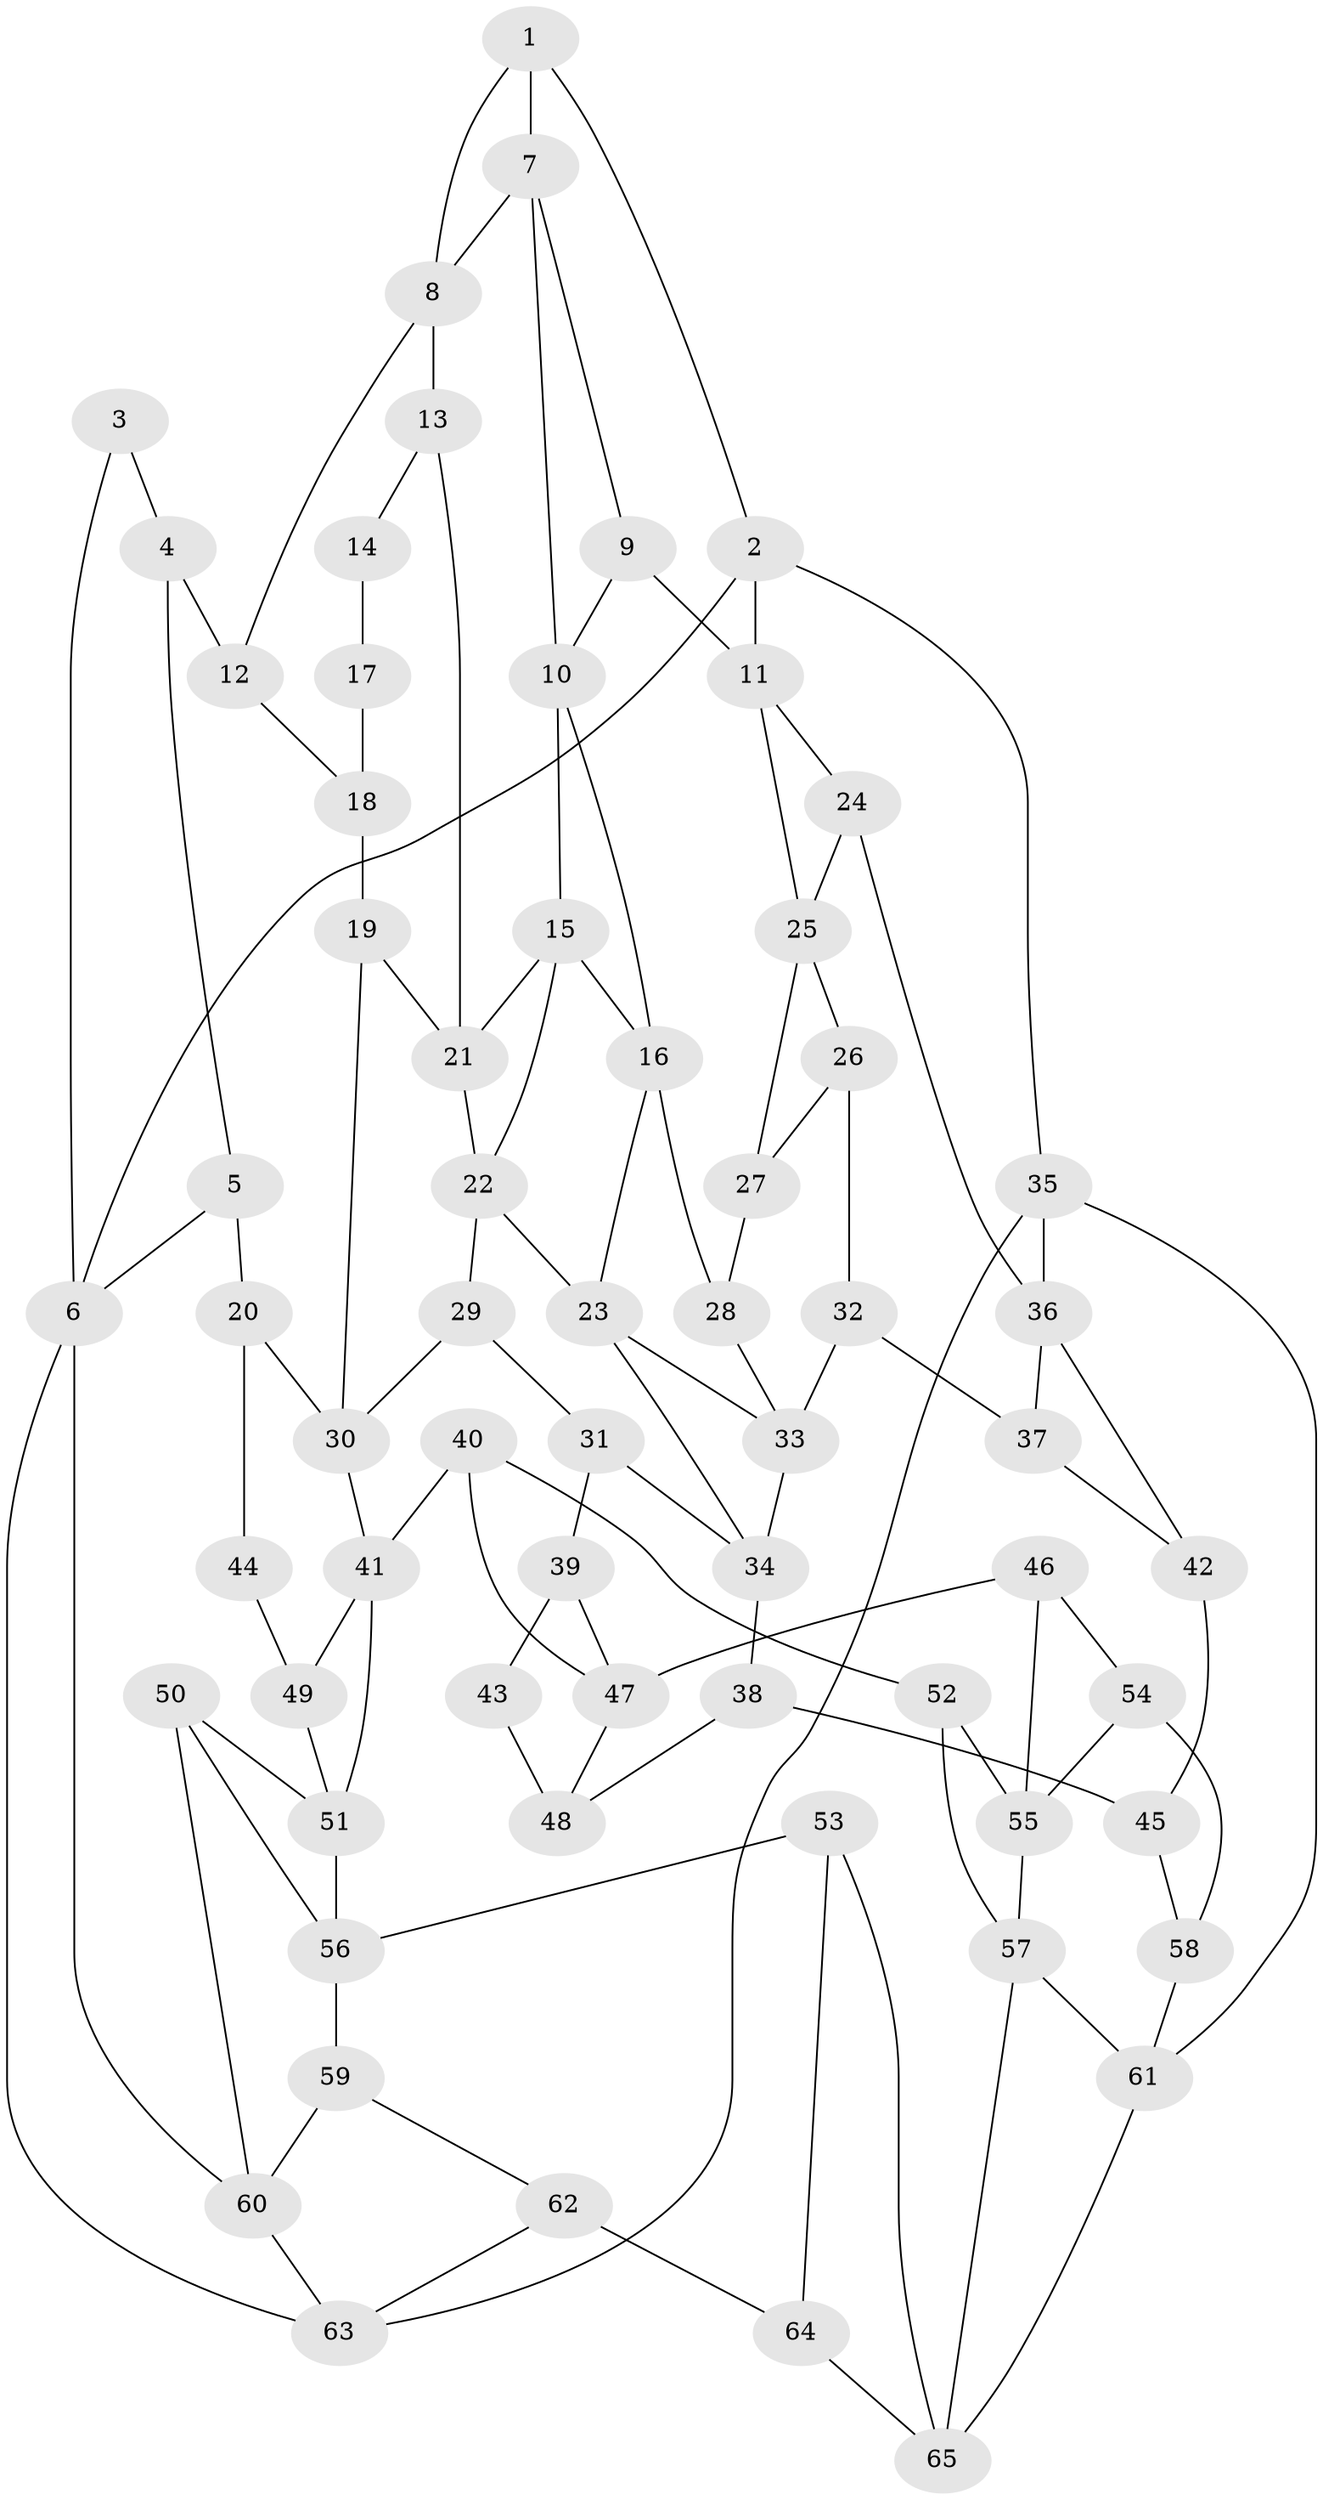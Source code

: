 // original degree distribution, {3: 0.018518518518518517, 4: 0.2777777777777778, 6: 0.25925925925925924, 5: 0.4444444444444444}
// Generated by graph-tools (version 1.1) at 2025/38/03/04/25 23:38:20]
// undirected, 65 vertices, 109 edges
graph export_dot {
  node [color=gray90,style=filled];
  1;
  2;
  3;
  4;
  5;
  6;
  7;
  8;
  9;
  10;
  11;
  12;
  13;
  14;
  15;
  16;
  17;
  18;
  19;
  20;
  21;
  22;
  23;
  24;
  25;
  26;
  27;
  28;
  29;
  30;
  31;
  32;
  33;
  34;
  35;
  36;
  37;
  38;
  39;
  40;
  41;
  42;
  43;
  44;
  45;
  46;
  47;
  48;
  49;
  50;
  51;
  52;
  53;
  54;
  55;
  56;
  57;
  58;
  59;
  60;
  61;
  62;
  63;
  64;
  65;
  1 -- 2 [weight=1.0];
  1 -- 7 [weight=1.0];
  1 -- 8 [weight=1.0];
  2 -- 6 [weight=1.0];
  2 -- 11 [weight=1.0];
  2 -- 35 [weight=1.0];
  3 -- 4 [weight=1.0];
  3 -- 6 [weight=1.0];
  4 -- 5 [weight=1.0];
  4 -- 12 [weight=2.0];
  5 -- 6 [weight=1.0];
  5 -- 20 [weight=1.0];
  6 -- 60 [weight=1.0];
  6 -- 63 [weight=1.0];
  7 -- 8 [weight=1.0];
  7 -- 9 [weight=1.0];
  7 -- 10 [weight=1.0];
  8 -- 12 [weight=1.0];
  8 -- 13 [weight=1.0];
  9 -- 10 [weight=1.0];
  9 -- 11 [weight=1.0];
  10 -- 15 [weight=1.0];
  10 -- 16 [weight=1.0];
  11 -- 24 [weight=1.0];
  11 -- 25 [weight=1.0];
  12 -- 18 [weight=1.0];
  13 -- 14 [weight=1.0];
  13 -- 21 [weight=1.0];
  14 -- 17 [weight=2.0];
  15 -- 16 [weight=1.0];
  15 -- 21 [weight=1.0];
  15 -- 22 [weight=1.0];
  16 -- 23 [weight=1.0];
  16 -- 28 [weight=1.0];
  17 -- 18 [weight=2.0];
  18 -- 19 [weight=1.0];
  19 -- 21 [weight=1.0];
  19 -- 30 [weight=1.0];
  20 -- 30 [weight=1.0];
  20 -- 44 [weight=1.0];
  21 -- 22 [weight=1.0];
  22 -- 23 [weight=1.0];
  22 -- 29 [weight=1.0];
  23 -- 33 [weight=1.0];
  23 -- 34 [weight=1.0];
  24 -- 25 [weight=1.0];
  24 -- 36 [weight=1.0];
  25 -- 26 [weight=1.0];
  25 -- 27 [weight=1.0];
  26 -- 27 [weight=1.0];
  26 -- 32 [weight=1.0];
  27 -- 28 [weight=2.0];
  28 -- 33 [weight=1.0];
  29 -- 30 [weight=1.0];
  29 -- 31 [weight=1.0];
  30 -- 41 [weight=1.0];
  31 -- 34 [weight=1.0];
  31 -- 39 [weight=1.0];
  32 -- 33 [weight=1.0];
  32 -- 37 [weight=2.0];
  33 -- 34 [weight=1.0];
  34 -- 38 [weight=1.0];
  35 -- 36 [weight=1.0];
  35 -- 61 [weight=1.0];
  35 -- 63 [weight=1.0];
  36 -- 37 [weight=1.0];
  36 -- 42 [weight=1.0];
  37 -- 42 [weight=1.0];
  38 -- 45 [weight=1.0];
  38 -- 48 [weight=1.0];
  39 -- 43 [weight=2.0];
  39 -- 47 [weight=1.0];
  40 -- 41 [weight=1.0];
  40 -- 47 [weight=1.0];
  40 -- 52 [weight=1.0];
  41 -- 49 [weight=1.0];
  41 -- 51 [weight=1.0];
  42 -- 45 [weight=2.0];
  43 -- 48 [weight=2.0];
  44 -- 49 [weight=2.0];
  45 -- 58 [weight=1.0];
  46 -- 47 [weight=1.0];
  46 -- 54 [weight=1.0];
  46 -- 55 [weight=1.0];
  47 -- 48 [weight=1.0];
  49 -- 51 [weight=1.0];
  50 -- 51 [weight=1.0];
  50 -- 56 [weight=1.0];
  50 -- 60 [weight=1.0];
  51 -- 56 [weight=1.0];
  52 -- 55 [weight=1.0];
  52 -- 57 [weight=1.0];
  53 -- 56 [weight=1.0];
  53 -- 64 [weight=1.0];
  53 -- 65 [weight=1.0];
  54 -- 55 [weight=1.0];
  54 -- 58 [weight=2.0];
  55 -- 57 [weight=1.0];
  56 -- 59 [weight=1.0];
  57 -- 61 [weight=1.0];
  57 -- 65 [weight=1.0];
  58 -- 61 [weight=1.0];
  59 -- 60 [weight=1.0];
  59 -- 62 [weight=1.0];
  60 -- 63 [weight=1.0];
  61 -- 65 [weight=1.0];
  62 -- 63 [weight=1.0];
  62 -- 64 [weight=2.0];
  64 -- 65 [weight=1.0];
}
